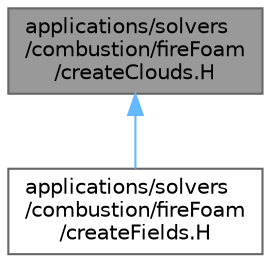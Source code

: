 digraph "applications/solvers/combustion/fireFoam/createClouds.H"
{
 // LATEX_PDF_SIZE
  bgcolor="transparent";
  edge [fontname=Helvetica,fontsize=10,labelfontname=Helvetica,labelfontsize=10];
  node [fontname=Helvetica,fontsize=10,shape=box,height=0.2,width=0.4];
  Node1 [id="Node000001",label="applications/solvers\l/combustion/fireFoam\l/createClouds.H",height=0.2,width=0.4,color="gray40", fillcolor="grey60", style="filled", fontcolor="black",tooltip=" "];
  Node1 -> Node2 [id="edge1_Node000001_Node000002",dir="back",color="steelblue1",style="solid",tooltip=" "];
  Node2 [id="Node000002",label="applications/solvers\l/combustion/fireFoam\l/createFields.H",height=0.2,width=0.4,color="grey40", fillcolor="white", style="filled",URL="$solvers_2combustion_2fireFoam_2createFields_8H.html",tooltip=" "];
}
